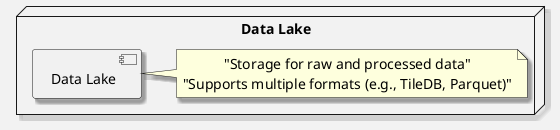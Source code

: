 ' ***********************************************************************
'  File: data_lake.puml
'  Purpose: Defines a stylized Data Lake component for use in architecture diagrams.
'  Usage: Include this file in the main architecture diagram to visualize the Data Lake.
'  Author: Alan Szmyt
' ***********************************************************************

@startuml "Data Lake Component"
skinparam backgroundColor #F2F2F2
skinparam shadowing true
skinparam defaultFontName Arial
skinparam defaultFontSize 14
skinparam defaultTextAlignment center

' Data Lake Node
node "Data Lake" as data_lake {
    [<color:#336699><&database></color> Data Lake]
    
    note right
    "Storage for raw and processed data"
    "Supports multiple formats (e.g., TileDB, Parquet)"
    end note
}
@enduml
